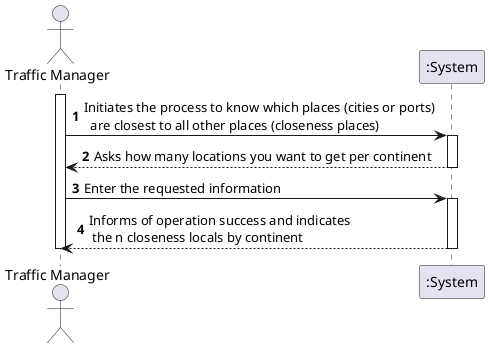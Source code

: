 @startuml
'https://plantuml.com/sequence-diagram

autonumber
actor "Traffic Manager" as TM


activate TM
TM -> ":System" : Initiates the process to know which places (cities or ports)\n  are closest to all other places (closeness places)
activate ":System"

":System" --> TM : Asks how many locations you want to get per continent
deactivate ":System"

TM -> ":System" : Enter the requested information
activate ":System"

":System" --> TM : Informs of operation success and indicates\n the n closeness locals by continent
deactivate ":System"

deactivate TM

@enduml